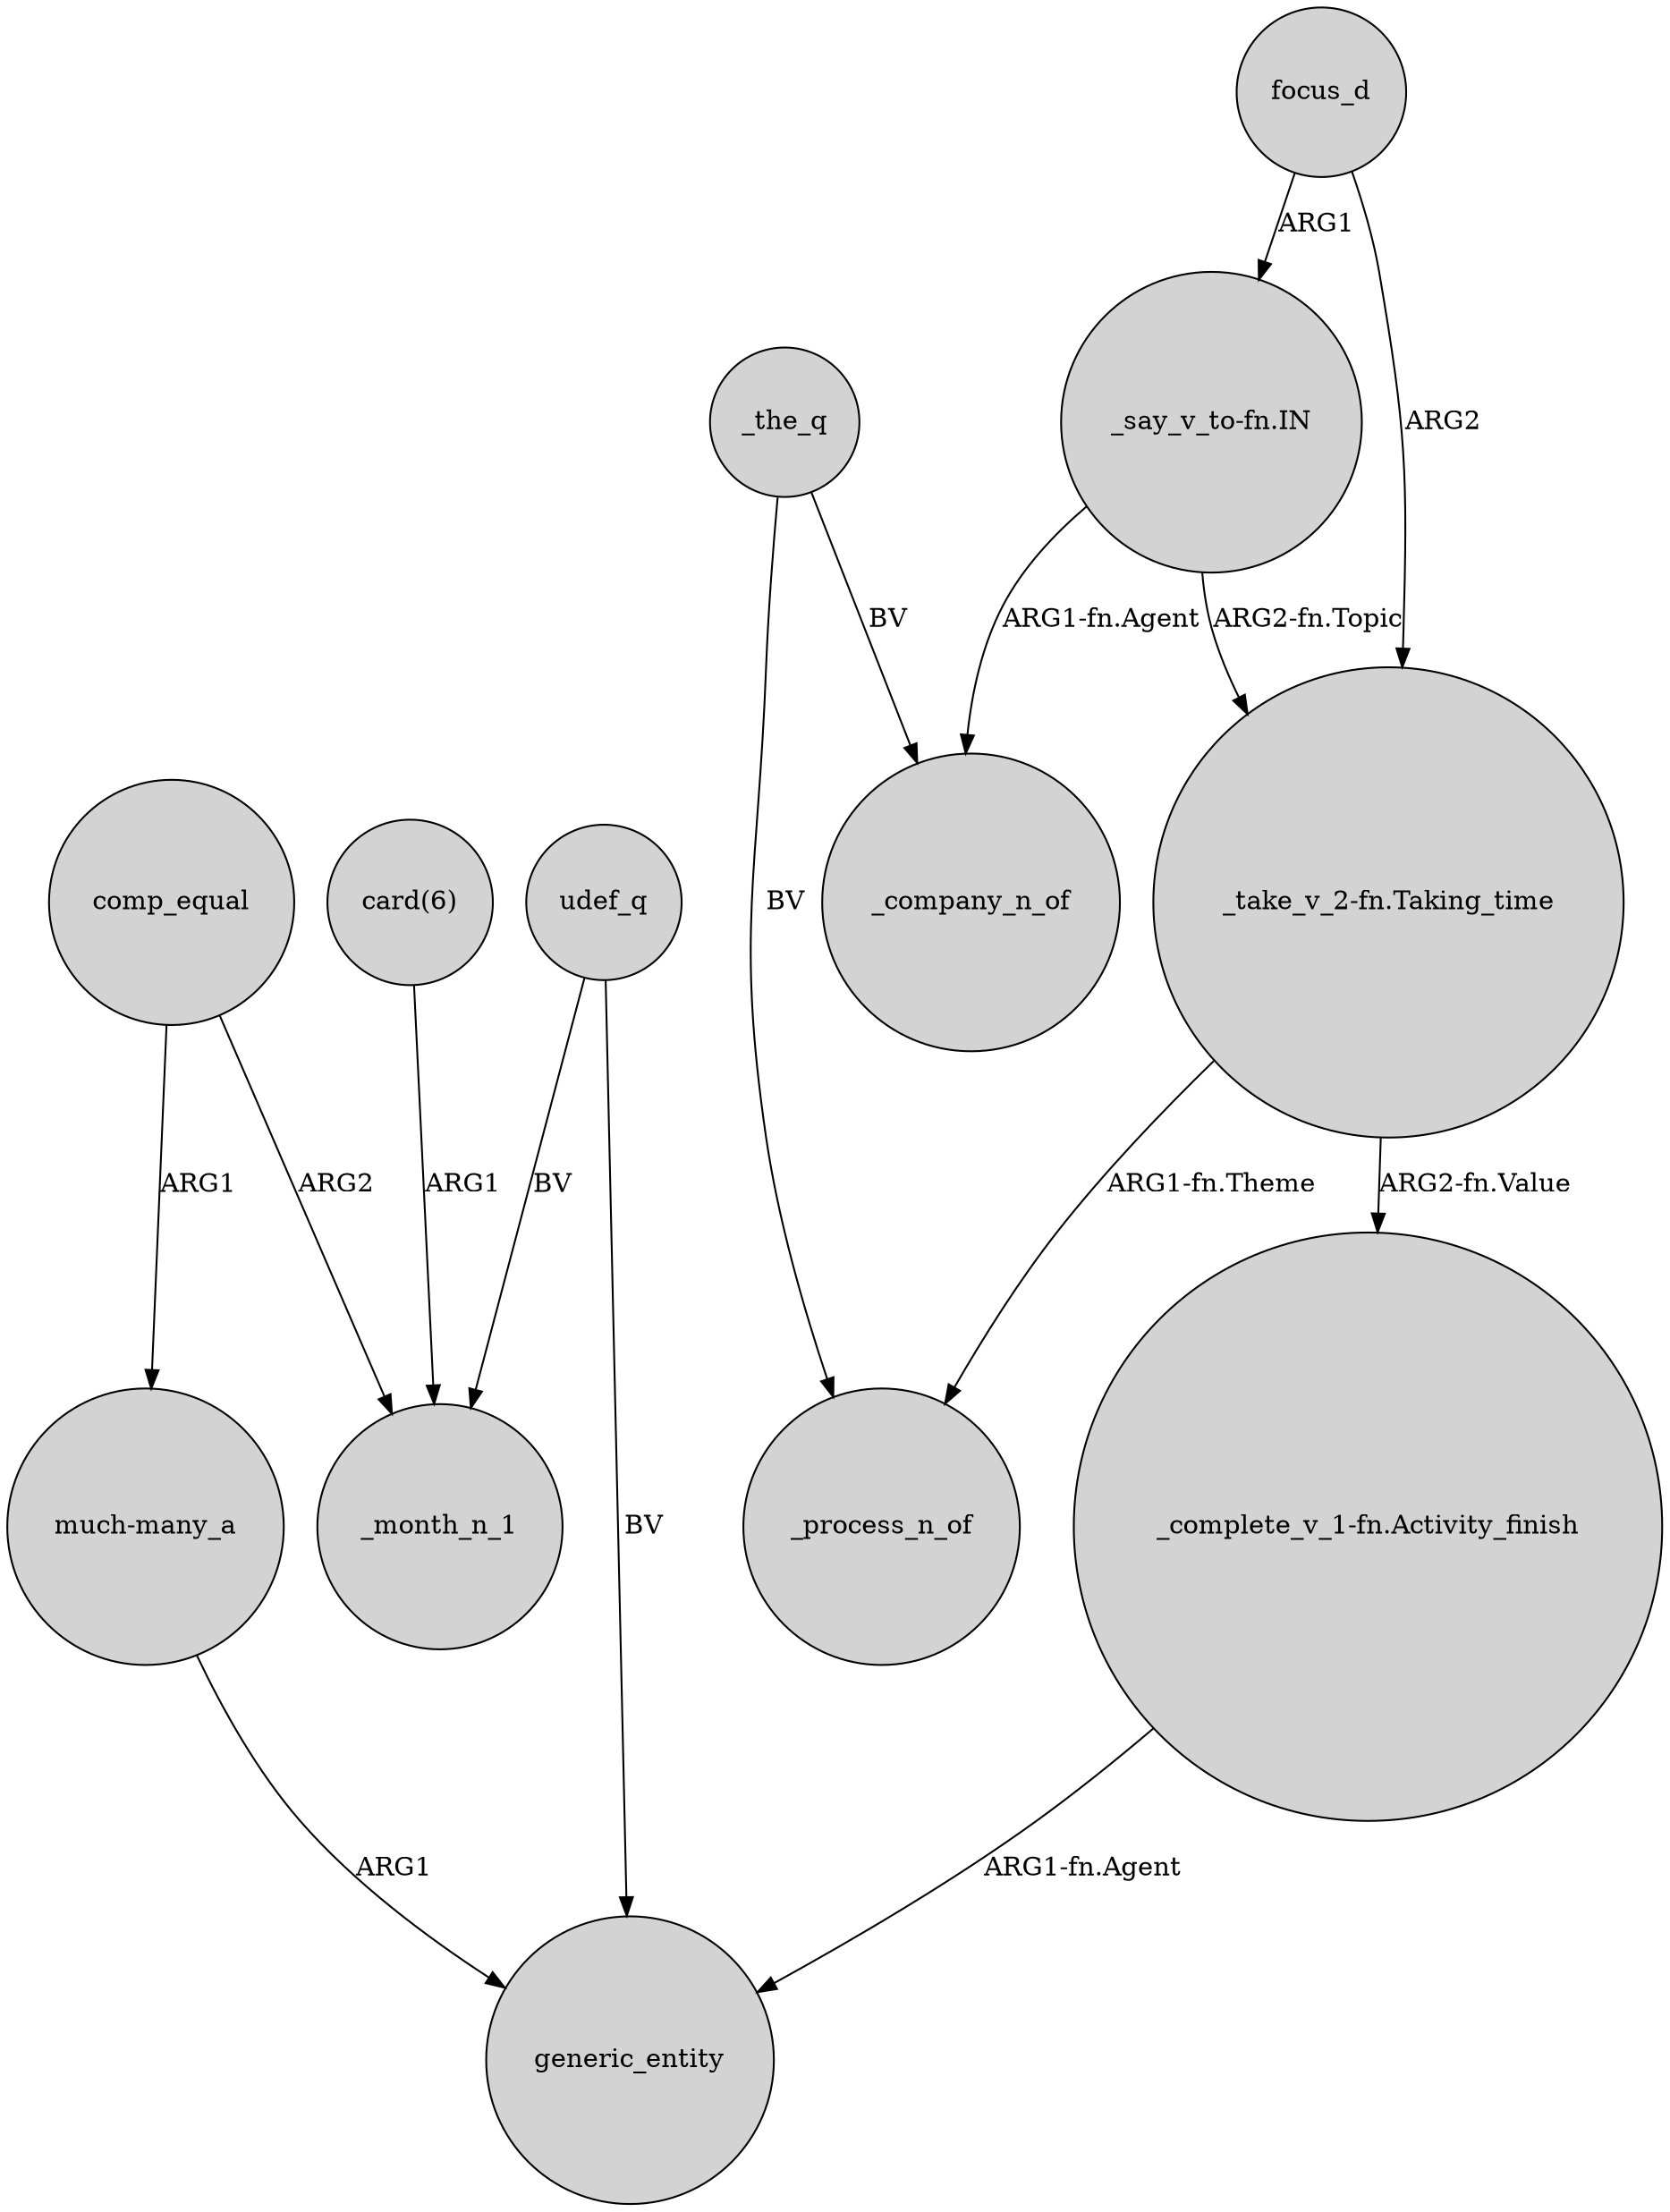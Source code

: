 digraph {
	node [shape=circle style=filled]
	"_take_v_2-fn.Taking_time" -> "_complete_v_1-fn.Activity_finish" [label="ARG2-fn.Value"]
	"_take_v_2-fn.Taking_time" -> _process_n_of [label="ARG1-fn.Theme"]
	comp_equal -> "much-many_a" [label=ARG1]
	comp_equal -> _month_n_1 [label=ARG2]
	"_say_v_to-fn.IN" -> _company_n_of [label="ARG1-fn.Agent"]
	"_complete_v_1-fn.Activity_finish" -> generic_entity [label="ARG1-fn.Agent"]
	udef_q -> generic_entity [label=BV]
	"card(6)" -> _month_n_1 [label=ARG1]
	udef_q -> _month_n_1 [label=BV]
	"_say_v_to-fn.IN" -> "_take_v_2-fn.Taking_time" [label="ARG2-fn.Topic"]
	"much-many_a" -> generic_entity [label=ARG1]
	_the_q -> _company_n_of [label=BV]
	focus_d -> "_take_v_2-fn.Taking_time" [label=ARG2]
	_the_q -> _process_n_of [label=BV]
	focus_d -> "_say_v_to-fn.IN" [label=ARG1]
}
